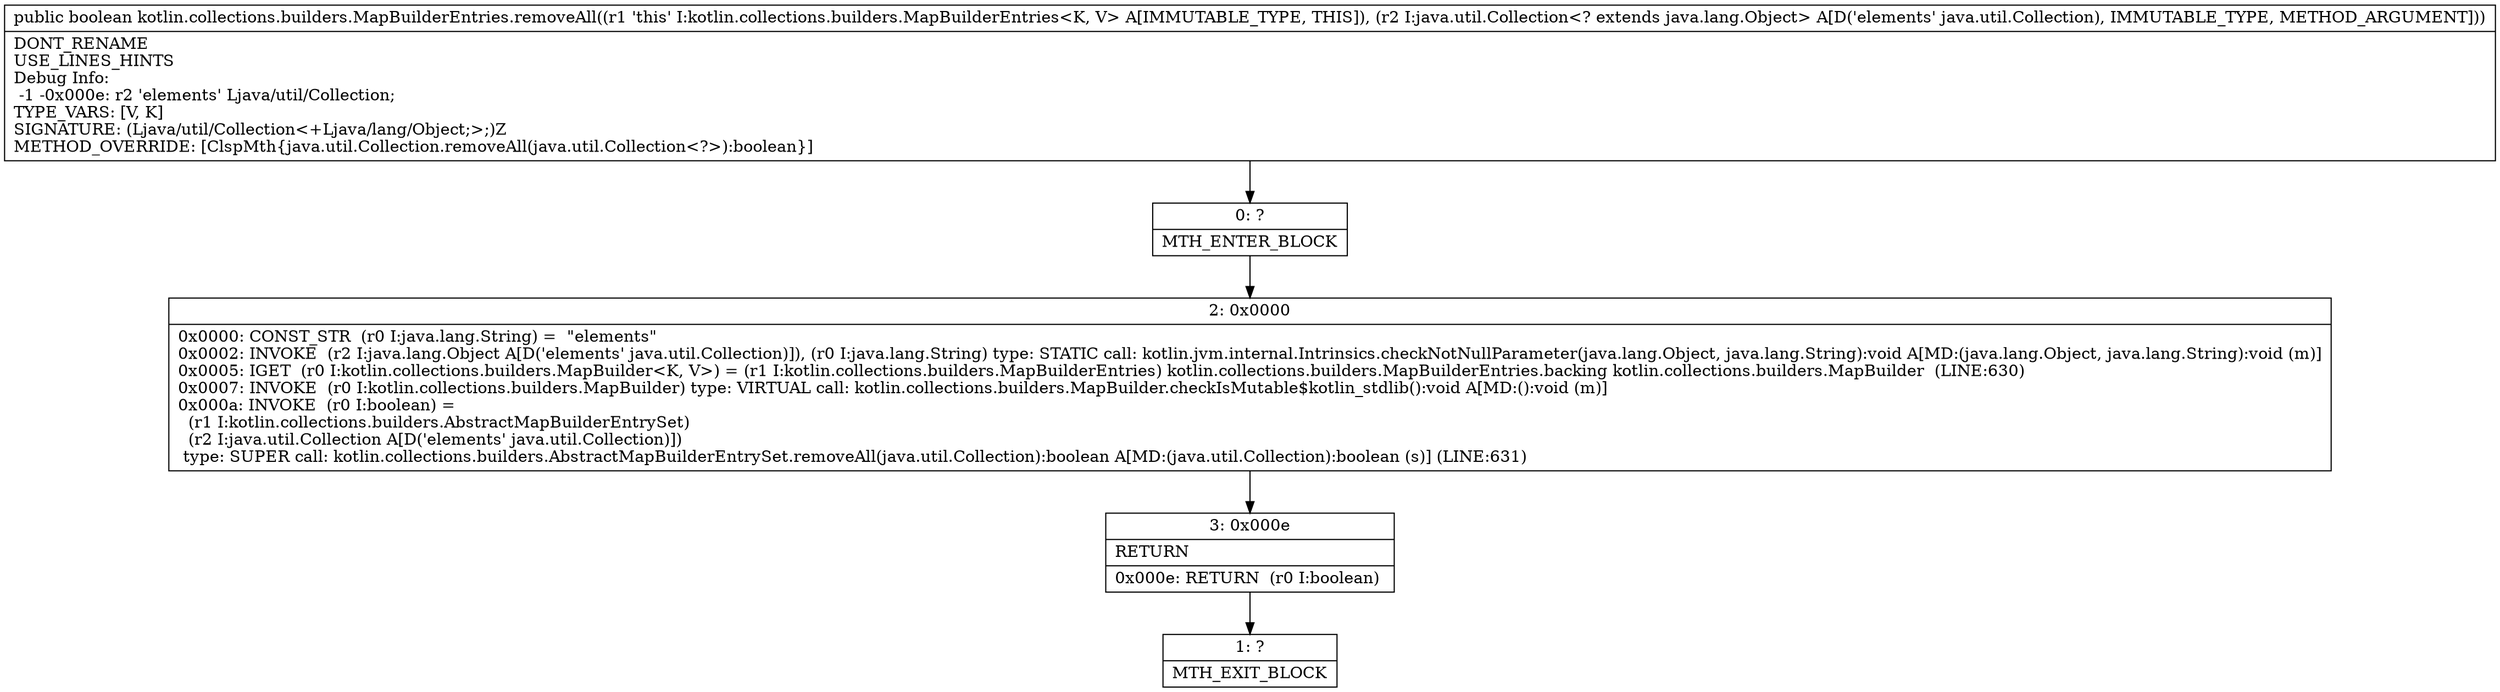 digraph "CFG forkotlin.collections.builders.MapBuilderEntries.removeAll(Ljava\/util\/Collection;)Z" {
Node_0 [shape=record,label="{0\:\ ?|MTH_ENTER_BLOCK\l}"];
Node_2 [shape=record,label="{2\:\ 0x0000|0x0000: CONST_STR  (r0 I:java.lang.String) =  \"elements\" \l0x0002: INVOKE  (r2 I:java.lang.Object A[D('elements' java.util.Collection)]), (r0 I:java.lang.String) type: STATIC call: kotlin.jvm.internal.Intrinsics.checkNotNullParameter(java.lang.Object, java.lang.String):void A[MD:(java.lang.Object, java.lang.String):void (m)]\l0x0005: IGET  (r0 I:kotlin.collections.builders.MapBuilder\<K, V\>) = (r1 I:kotlin.collections.builders.MapBuilderEntries) kotlin.collections.builders.MapBuilderEntries.backing kotlin.collections.builders.MapBuilder  (LINE:630)\l0x0007: INVOKE  (r0 I:kotlin.collections.builders.MapBuilder) type: VIRTUAL call: kotlin.collections.builders.MapBuilder.checkIsMutable$kotlin_stdlib():void A[MD:():void (m)]\l0x000a: INVOKE  (r0 I:boolean) = \l  (r1 I:kotlin.collections.builders.AbstractMapBuilderEntrySet)\l  (r2 I:java.util.Collection A[D('elements' java.util.Collection)])\l type: SUPER call: kotlin.collections.builders.AbstractMapBuilderEntrySet.removeAll(java.util.Collection):boolean A[MD:(java.util.Collection):boolean (s)] (LINE:631)\l}"];
Node_3 [shape=record,label="{3\:\ 0x000e|RETURN\l|0x000e: RETURN  (r0 I:boolean) \l}"];
Node_1 [shape=record,label="{1\:\ ?|MTH_EXIT_BLOCK\l}"];
MethodNode[shape=record,label="{public boolean kotlin.collections.builders.MapBuilderEntries.removeAll((r1 'this' I:kotlin.collections.builders.MapBuilderEntries\<K, V\> A[IMMUTABLE_TYPE, THIS]), (r2 I:java.util.Collection\<? extends java.lang.Object\> A[D('elements' java.util.Collection), IMMUTABLE_TYPE, METHOD_ARGUMENT]))  | DONT_RENAME\lUSE_LINES_HINTS\lDebug Info:\l  \-1 \-0x000e: r2 'elements' Ljava\/util\/Collection;\lTYPE_VARS: [V, K]\lSIGNATURE: (Ljava\/util\/Collection\<+Ljava\/lang\/Object;\>;)Z\lMETHOD_OVERRIDE: [ClspMth\{java.util.Collection.removeAll(java.util.Collection\<?\>):boolean\}]\l}"];
MethodNode -> Node_0;Node_0 -> Node_2;
Node_2 -> Node_3;
Node_3 -> Node_1;
}

